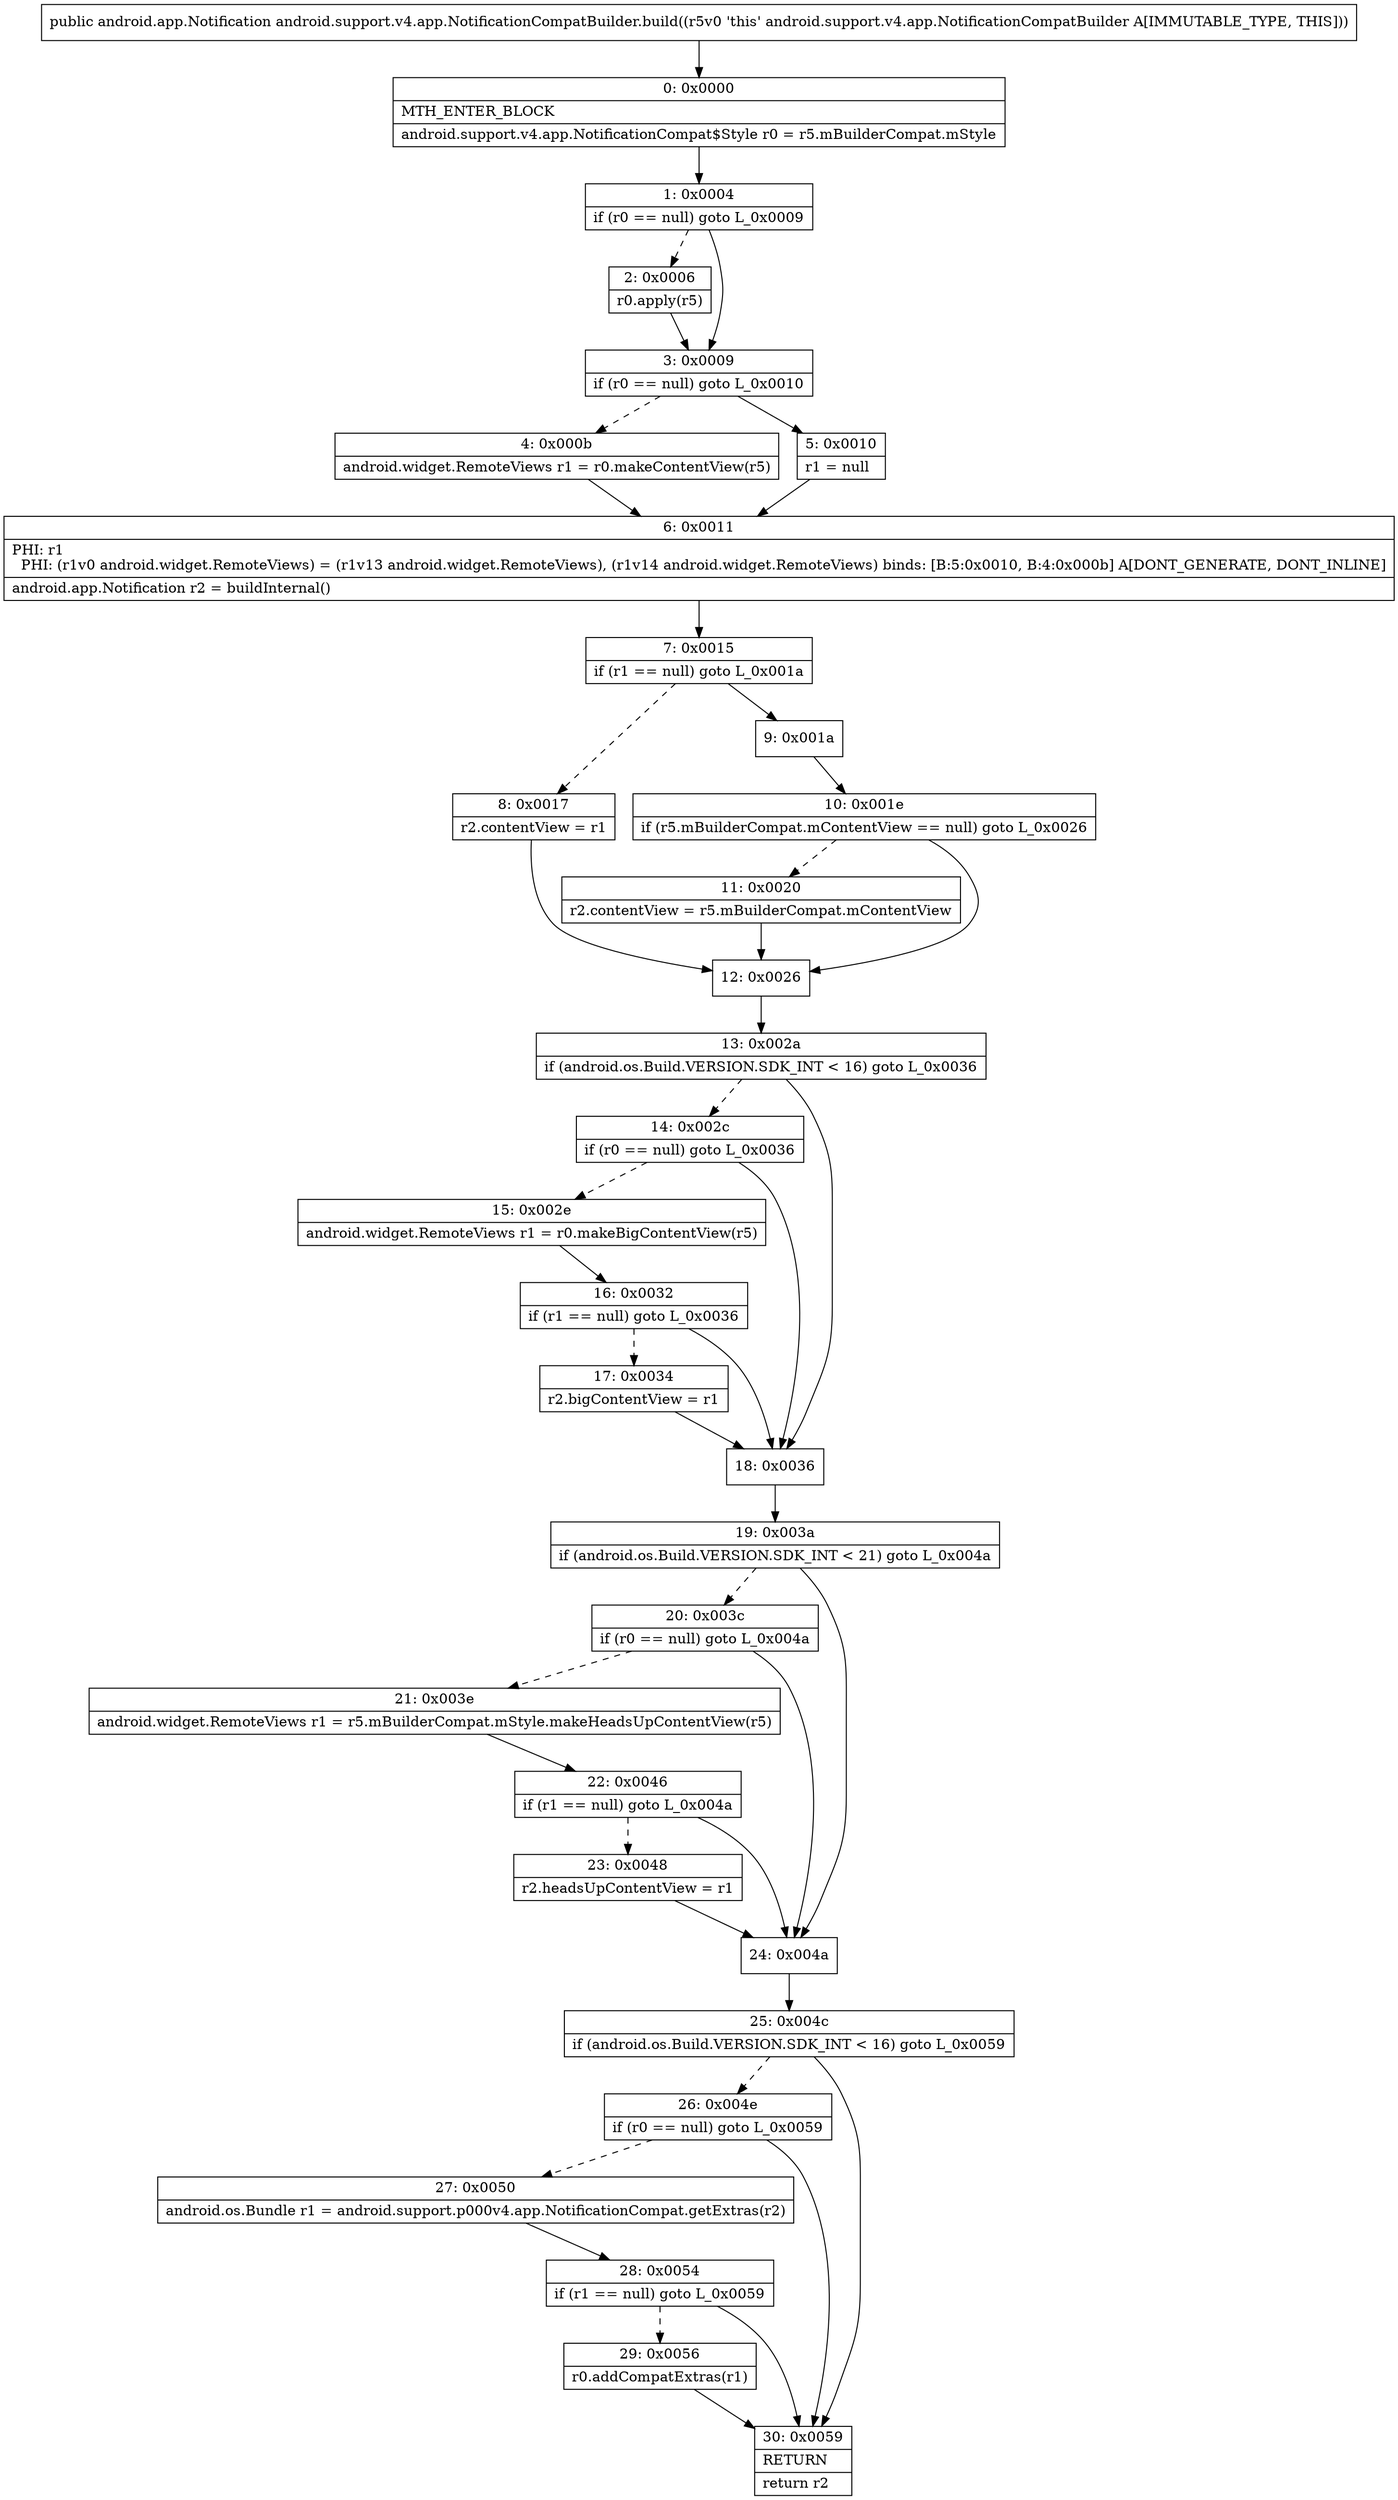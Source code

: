 digraph "CFG forandroid.support.v4.app.NotificationCompatBuilder.build()Landroid\/app\/Notification;" {
Node_0 [shape=record,label="{0\:\ 0x0000|MTH_ENTER_BLOCK\l|android.support.v4.app.NotificationCompat$Style r0 = r5.mBuilderCompat.mStyle\l}"];
Node_1 [shape=record,label="{1\:\ 0x0004|if (r0 == null) goto L_0x0009\l}"];
Node_2 [shape=record,label="{2\:\ 0x0006|r0.apply(r5)\l}"];
Node_3 [shape=record,label="{3\:\ 0x0009|if (r0 == null) goto L_0x0010\l}"];
Node_4 [shape=record,label="{4\:\ 0x000b|android.widget.RemoteViews r1 = r0.makeContentView(r5)\l}"];
Node_5 [shape=record,label="{5\:\ 0x0010|r1 = null\l}"];
Node_6 [shape=record,label="{6\:\ 0x0011|PHI: r1 \l  PHI: (r1v0 android.widget.RemoteViews) = (r1v13 android.widget.RemoteViews), (r1v14 android.widget.RemoteViews) binds: [B:5:0x0010, B:4:0x000b] A[DONT_GENERATE, DONT_INLINE]\l|android.app.Notification r2 = buildInternal()\l}"];
Node_7 [shape=record,label="{7\:\ 0x0015|if (r1 == null) goto L_0x001a\l}"];
Node_8 [shape=record,label="{8\:\ 0x0017|r2.contentView = r1\l}"];
Node_9 [shape=record,label="{9\:\ 0x001a}"];
Node_10 [shape=record,label="{10\:\ 0x001e|if (r5.mBuilderCompat.mContentView == null) goto L_0x0026\l}"];
Node_11 [shape=record,label="{11\:\ 0x0020|r2.contentView = r5.mBuilderCompat.mContentView\l}"];
Node_12 [shape=record,label="{12\:\ 0x0026}"];
Node_13 [shape=record,label="{13\:\ 0x002a|if (android.os.Build.VERSION.SDK_INT \< 16) goto L_0x0036\l}"];
Node_14 [shape=record,label="{14\:\ 0x002c|if (r0 == null) goto L_0x0036\l}"];
Node_15 [shape=record,label="{15\:\ 0x002e|android.widget.RemoteViews r1 = r0.makeBigContentView(r5)\l}"];
Node_16 [shape=record,label="{16\:\ 0x0032|if (r1 == null) goto L_0x0036\l}"];
Node_17 [shape=record,label="{17\:\ 0x0034|r2.bigContentView = r1\l}"];
Node_18 [shape=record,label="{18\:\ 0x0036}"];
Node_19 [shape=record,label="{19\:\ 0x003a|if (android.os.Build.VERSION.SDK_INT \< 21) goto L_0x004a\l}"];
Node_20 [shape=record,label="{20\:\ 0x003c|if (r0 == null) goto L_0x004a\l}"];
Node_21 [shape=record,label="{21\:\ 0x003e|android.widget.RemoteViews r1 = r5.mBuilderCompat.mStyle.makeHeadsUpContentView(r5)\l}"];
Node_22 [shape=record,label="{22\:\ 0x0046|if (r1 == null) goto L_0x004a\l}"];
Node_23 [shape=record,label="{23\:\ 0x0048|r2.headsUpContentView = r1\l}"];
Node_24 [shape=record,label="{24\:\ 0x004a}"];
Node_25 [shape=record,label="{25\:\ 0x004c|if (android.os.Build.VERSION.SDK_INT \< 16) goto L_0x0059\l}"];
Node_26 [shape=record,label="{26\:\ 0x004e|if (r0 == null) goto L_0x0059\l}"];
Node_27 [shape=record,label="{27\:\ 0x0050|android.os.Bundle r1 = android.support.p000v4.app.NotificationCompat.getExtras(r2)\l}"];
Node_28 [shape=record,label="{28\:\ 0x0054|if (r1 == null) goto L_0x0059\l}"];
Node_29 [shape=record,label="{29\:\ 0x0056|r0.addCompatExtras(r1)\l}"];
Node_30 [shape=record,label="{30\:\ 0x0059|RETURN\l|return r2\l}"];
MethodNode[shape=record,label="{public android.app.Notification android.support.v4.app.NotificationCompatBuilder.build((r5v0 'this' android.support.v4.app.NotificationCompatBuilder A[IMMUTABLE_TYPE, THIS])) }"];
MethodNode -> Node_0;
Node_0 -> Node_1;
Node_1 -> Node_2[style=dashed];
Node_1 -> Node_3;
Node_2 -> Node_3;
Node_3 -> Node_4[style=dashed];
Node_3 -> Node_5;
Node_4 -> Node_6;
Node_5 -> Node_6;
Node_6 -> Node_7;
Node_7 -> Node_8[style=dashed];
Node_7 -> Node_9;
Node_8 -> Node_12;
Node_9 -> Node_10;
Node_10 -> Node_11[style=dashed];
Node_10 -> Node_12;
Node_11 -> Node_12;
Node_12 -> Node_13;
Node_13 -> Node_14[style=dashed];
Node_13 -> Node_18;
Node_14 -> Node_15[style=dashed];
Node_14 -> Node_18;
Node_15 -> Node_16;
Node_16 -> Node_17[style=dashed];
Node_16 -> Node_18;
Node_17 -> Node_18;
Node_18 -> Node_19;
Node_19 -> Node_20[style=dashed];
Node_19 -> Node_24;
Node_20 -> Node_21[style=dashed];
Node_20 -> Node_24;
Node_21 -> Node_22;
Node_22 -> Node_23[style=dashed];
Node_22 -> Node_24;
Node_23 -> Node_24;
Node_24 -> Node_25;
Node_25 -> Node_26[style=dashed];
Node_25 -> Node_30;
Node_26 -> Node_27[style=dashed];
Node_26 -> Node_30;
Node_27 -> Node_28;
Node_28 -> Node_29[style=dashed];
Node_28 -> Node_30;
Node_29 -> Node_30;
}

